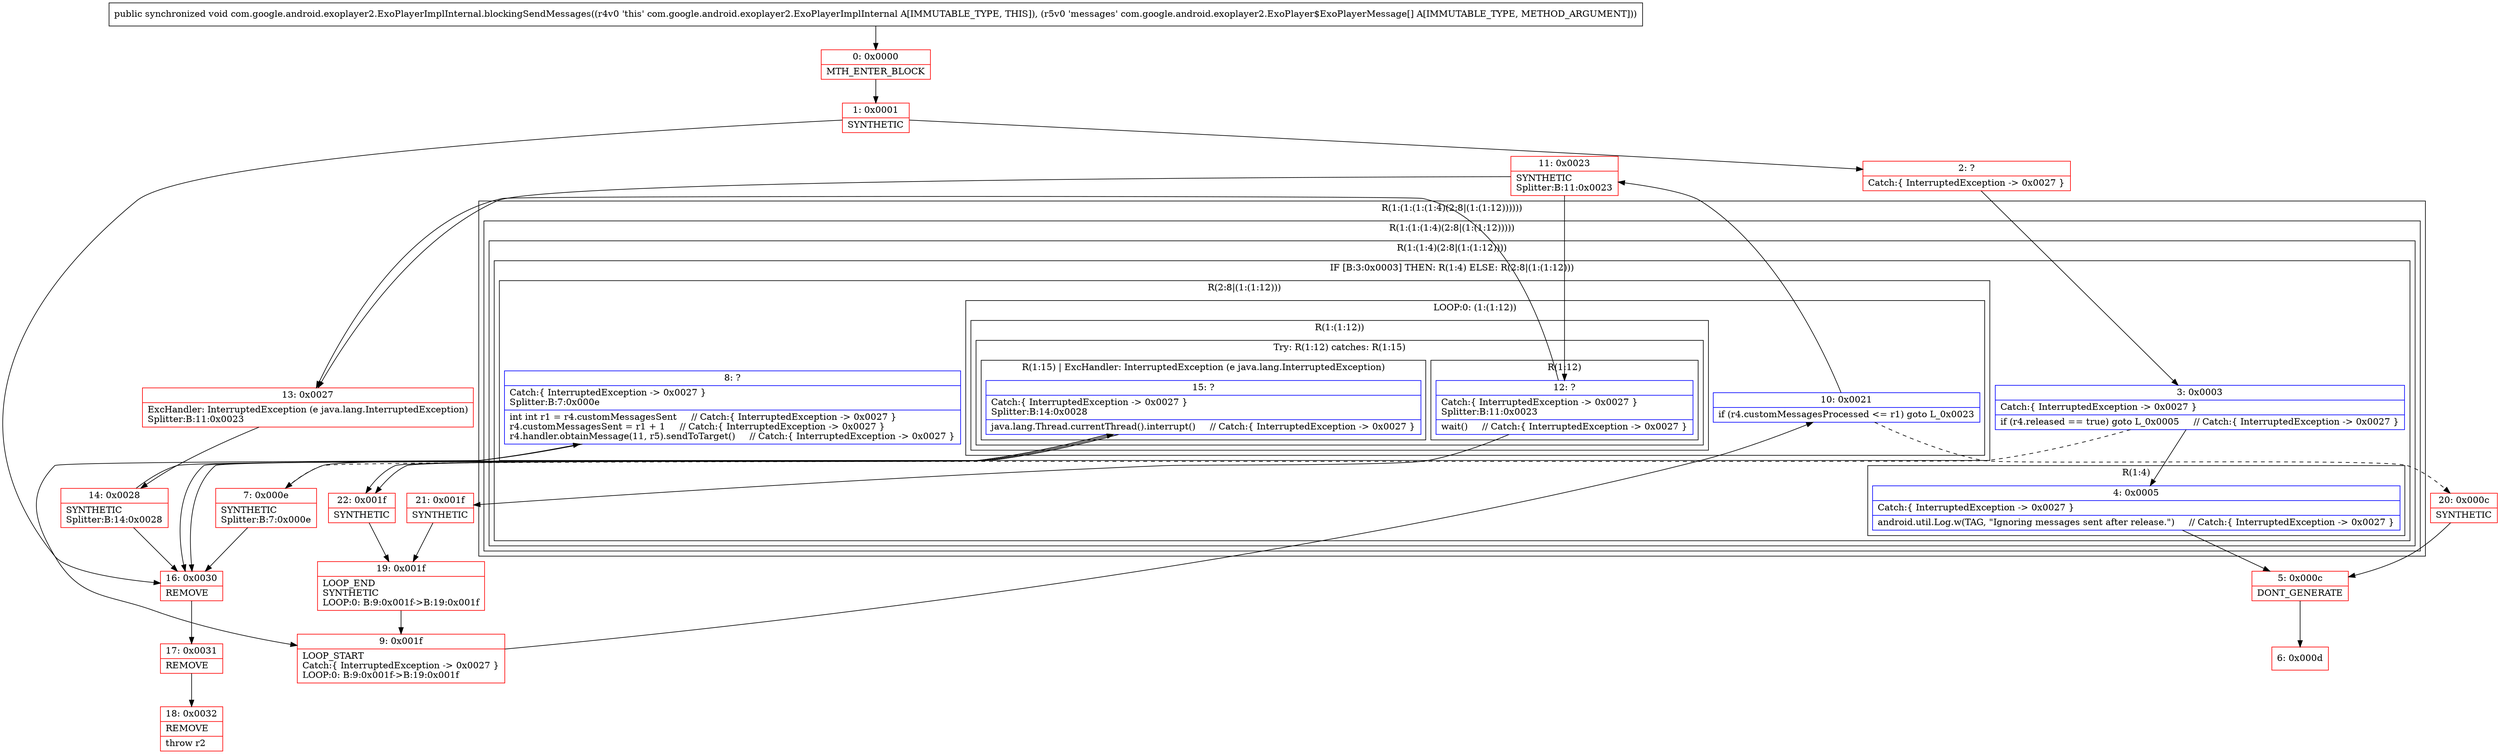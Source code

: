 digraph "CFG forcom.google.android.exoplayer2.ExoPlayerImplInternal.blockingSendMessages([Lcom\/google\/android\/exoplayer2\/ExoPlayer$ExoPlayerMessage;)V" {
subgraph cluster_Region_447623298 {
label = "R(1:(1:(1:(1:4)(2:8|(1:(1:12))))))";
node [shape=record,color=blue];
subgraph cluster_Region_1250969579 {
label = "R(1:(1:(1:4)(2:8|(1:(1:12)))))";
node [shape=record,color=blue];
subgraph cluster_Region_1877825151 {
label = "R(1:(1:4)(2:8|(1:(1:12))))";
node [shape=record,color=blue];
subgraph cluster_IfRegion_165159610 {
label = "IF [B:3:0x0003] THEN: R(1:4) ELSE: R(2:8|(1:(1:12)))";
node [shape=record,color=blue];
Node_3 [shape=record,label="{3\:\ 0x0003|Catch:\{ InterruptedException \-\> 0x0027 \}\l|if (r4.released == true) goto L_0x0005     \/\/ Catch:\{ InterruptedException \-\> 0x0027 \}\l}"];
subgraph cluster_Region_1645816099 {
label = "R(1:4)";
node [shape=record,color=blue];
Node_4 [shape=record,label="{4\:\ 0x0005|Catch:\{ InterruptedException \-\> 0x0027 \}\l|android.util.Log.w(TAG, \"Ignoring messages sent after release.\")     \/\/ Catch:\{ InterruptedException \-\> 0x0027 \}\l}"];
}
subgraph cluster_Region_450565226 {
label = "R(2:8|(1:(1:12)))";
node [shape=record,color=blue];
Node_8 [shape=record,label="{8\:\ ?|Catch:\{ InterruptedException \-\> 0x0027 \}\lSplitter:B:7:0x000e\l|int int r1 = r4.customMessagesSent     \/\/ Catch:\{ InterruptedException \-\> 0x0027 \}\lr4.customMessagesSent = r1 + 1     \/\/ Catch:\{ InterruptedException \-\> 0x0027 \}\lr4.handler.obtainMessage(11, r5).sendToTarget()     \/\/ Catch:\{ InterruptedException \-\> 0x0027 \}\l}"];
subgraph cluster_LoopRegion_338192034 {
label = "LOOP:0: (1:(1:12))";
node [shape=record,color=blue];
Node_10 [shape=record,label="{10\:\ 0x0021|if (r4.customMessagesProcessed \<= r1) goto L_0x0023\l}"];
subgraph cluster_Region_721323412 {
label = "R(1:(1:12))";
node [shape=record,color=blue];
subgraph cluster_TryCatchRegion_799367194 {
label = "Try: R(1:12) catches: R(1:15)";
node [shape=record,color=blue];
subgraph cluster_Region_1738558118 {
label = "R(1:12)";
node [shape=record,color=blue];
Node_12 [shape=record,label="{12\:\ ?|Catch:\{ InterruptedException \-\> 0x0027 \}\lSplitter:B:11:0x0023\l|wait()     \/\/ Catch:\{ InterruptedException \-\> 0x0027 \}\l}"];
}
subgraph cluster_Region_1289430848 {
label = "R(1:15) | ExcHandler: InterruptedException (e java.lang.InterruptedException)\l";
node [shape=record,color=blue];
Node_15 [shape=record,label="{15\:\ ?|Catch:\{ InterruptedException \-\> 0x0027 \}\lSplitter:B:14:0x0028\l|java.lang.Thread.currentThread().interrupt()     \/\/ Catch:\{ InterruptedException \-\> 0x0027 \}\l}"];
}
}
}
}
}
}
}
}
}
subgraph cluster_Region_1289430848 {
label = "R(1:15) | ExcHandler: InterruptedException (e java.lang.InterruptedException)\l";
node [shape=record,color=blue];
Node_15 [shape=record,label="{15\:\ ?|Catch:\{ InterruptedException \-\> 0x0027 \}\lSplitter:B:14:0x0028\l|java.lang.Thread.currentThread().interrupt()     \/\/ Catch:\{ InterruptedException \-\> 0x0027 \}\l}"];
}
Node_0 [shape=record,color=red,label="{0\:\ 0x0000|MTH_ENTER_BLOCK\l}"];
Node_1 [shape=record,color=red,label="{1\:\ 0x0001|SYNTHETIC\l}"];
Node_2 [shape=record,color=red,label="{2\:\ ?|Catch:\{ InterruptedException \-\> 0x0027 \}\l}"];
Node_5 [shape=record,color=red,label="{5\:\ 0x000c|DONT_GENERATE\l}"];
Node_6 [shape=record,color=red,label="{6\:\ 0x000d}"];
Node_7 [shape=record,color=red,label="{7\:\ 0x000e|SYNTHETIC\lSplitter:B:7:0x000e\l}"];
Node_9 [shape=record,color=red,label="{9\:\ 0x001f|LOOP_START\lCatch:\{ InterruptedException \-\> 0x0027 \}\lLOOP:0: B:9:0x001f\-\>B:19:0x001f\l}"];
Node_11 [shape=record,color=red,label="{11\:\ 0x0023|SYNTHETIC\lSplitter:B:11:0x0023\l}"];
Node_13 [shape=record,color=red,label="{13\:\ 0x0027|ExcHandler: InterruptedException (e java.lang.InterruptedException)\lSplitter:B:11:0x0023\l}"];
Node_14 [shape=record,color=red,label="{14\:\ 0x0028|SYNTHETIC\lSplitter:B:14:0x0028\l}"];
Node_16 [shape=record,color=red,label="{16\:\ 0x0030|REMOVE\l}"];
Node_17 [shape=record,color=red,label="{17\:\ 0x0031|REMOVE\l}"];
Node_18 [shape=record,color=red,label="{18\:\ 0x0032|REMOVE\l|throw r2\l}"];
Node_19 [shape=record,color=red,label="{19\:\ 0x001f|LOOP_END\lSYNTHETIC\lLOOP:0: B:9:0x001f\-\>B:19:0x001f\l}"];
Node_20 [shape=record,color=red,label="{20\:\ 0x000c|SYNTHETIC\l}"];
Node_21 [shape=record,color=red,label="{21\:\ 0x001f|SYNTHETIC\l}"];
Node_22 [shape=record,color=red,label="{22\:\ 0x001f|SYNTHETIC\l}"];
MethodNode[shape=record,label="{public synchronized void com.google.android.exoplayer2.ExoPlayerImplInternal.blockingSendMessages((r4v0 'this' com.google.android.exoplayer2.ExoPlayerImplInternal A[IMMUTABLE_TYPE, THIS]), (r5v0 'messages' com.google.android.exoplayer2.ExoPlayer$ExoPlayerMessage[] A[IMMUTABLE_TYPE, METHOD_ARGUMENT])) }"];
MethodNode -> Node_0;
Node_3 -> Node_4;
Node_3 -> Node_7[style=dashed];
Node_4 -> Node_5;
Node_8 -> Node_9;
Node_10 -> Node_11;
Node_10 -> Node_20[style=dashed];
Node_12 -> Node_13;
Node_12 -> Node_21;
Node_15 -> Node_16;
Node_15 -> Node_22;
Node_15 -> Node_16;
Node_15 -> Node_22;
Node_0 -> Node_1;
Node_1 -> Node_2;
Node_1 -> Node_16;
Node_2 -> Node_3;
Node_5 -> Node_6;
Node_7 -> Node_8;
Node_7 -> Node_16;
Node_9 -> Node_10;
Node_11 -> Node_12;
Node_11 -> Node_13;
Node_13 -> Node_14;
Node_14 -> Node_15;
Node_14 -> Node_16;
Node_16 -> Node_17;
Node_17 -> Node_18;
Node_19 -> Node_9;
Node_20 -> Node_5;
Node_21 -> Node_19;
Node_22 -> Node_19;
}

